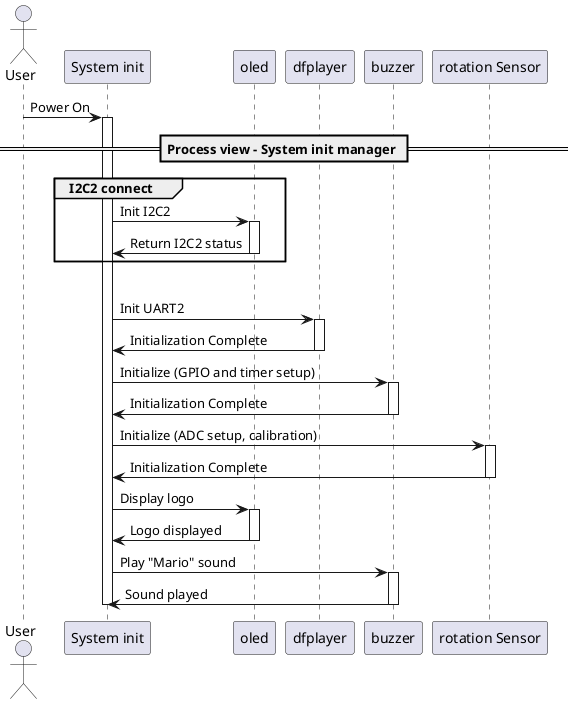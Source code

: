 @startuml Initialization

actor User
participant "System init"   as    MainSystem
participant OLED            as    "oled"
participant DFPlayer        as    "dfplayer"
participant Buzzer          as    "buzzer"
participant RotationSensor  as    "rotation Sensor" 

User -> MainSystem: Power On
activate MainSystem

== Process view - System init manager ==

group I2C2 connect
MainSystem -> OLED: Init I2C2 
activate OLED
OLED -> MainSystem: Return I2C2 status
deactivate OLED
end

group UART2 connect
MainSystem -> DFPlayer: Init UART2
activate DFPlayer
DFPlayer -> MainSystem: Initialization Complete
deactivate DFPlayer

MainSystem -> Buzzer: Initialize (GPIO and timer setup)
activate Buzzer
Buzzer -> MainSystem: Initialization Complete
deactivate Buzzer

MainSystem -> RotationSensor: Initialize (ADC setup, calibration)
activate RotationSensor
RotationSensor -> MainSystem: Initialization Complete
deactivate RotationSensor

MainSystem -> OLED: Display logo
activate OLED
OLED -> MainSystem: Logo displayed
deactivate OLED

MainSystem -> Buzzer: Play "Mario" sound
activate Buzzer
Buzzer -> MainSystem: Sound played
deactivate Buzzer

deactivate MainSystem
@enduml

